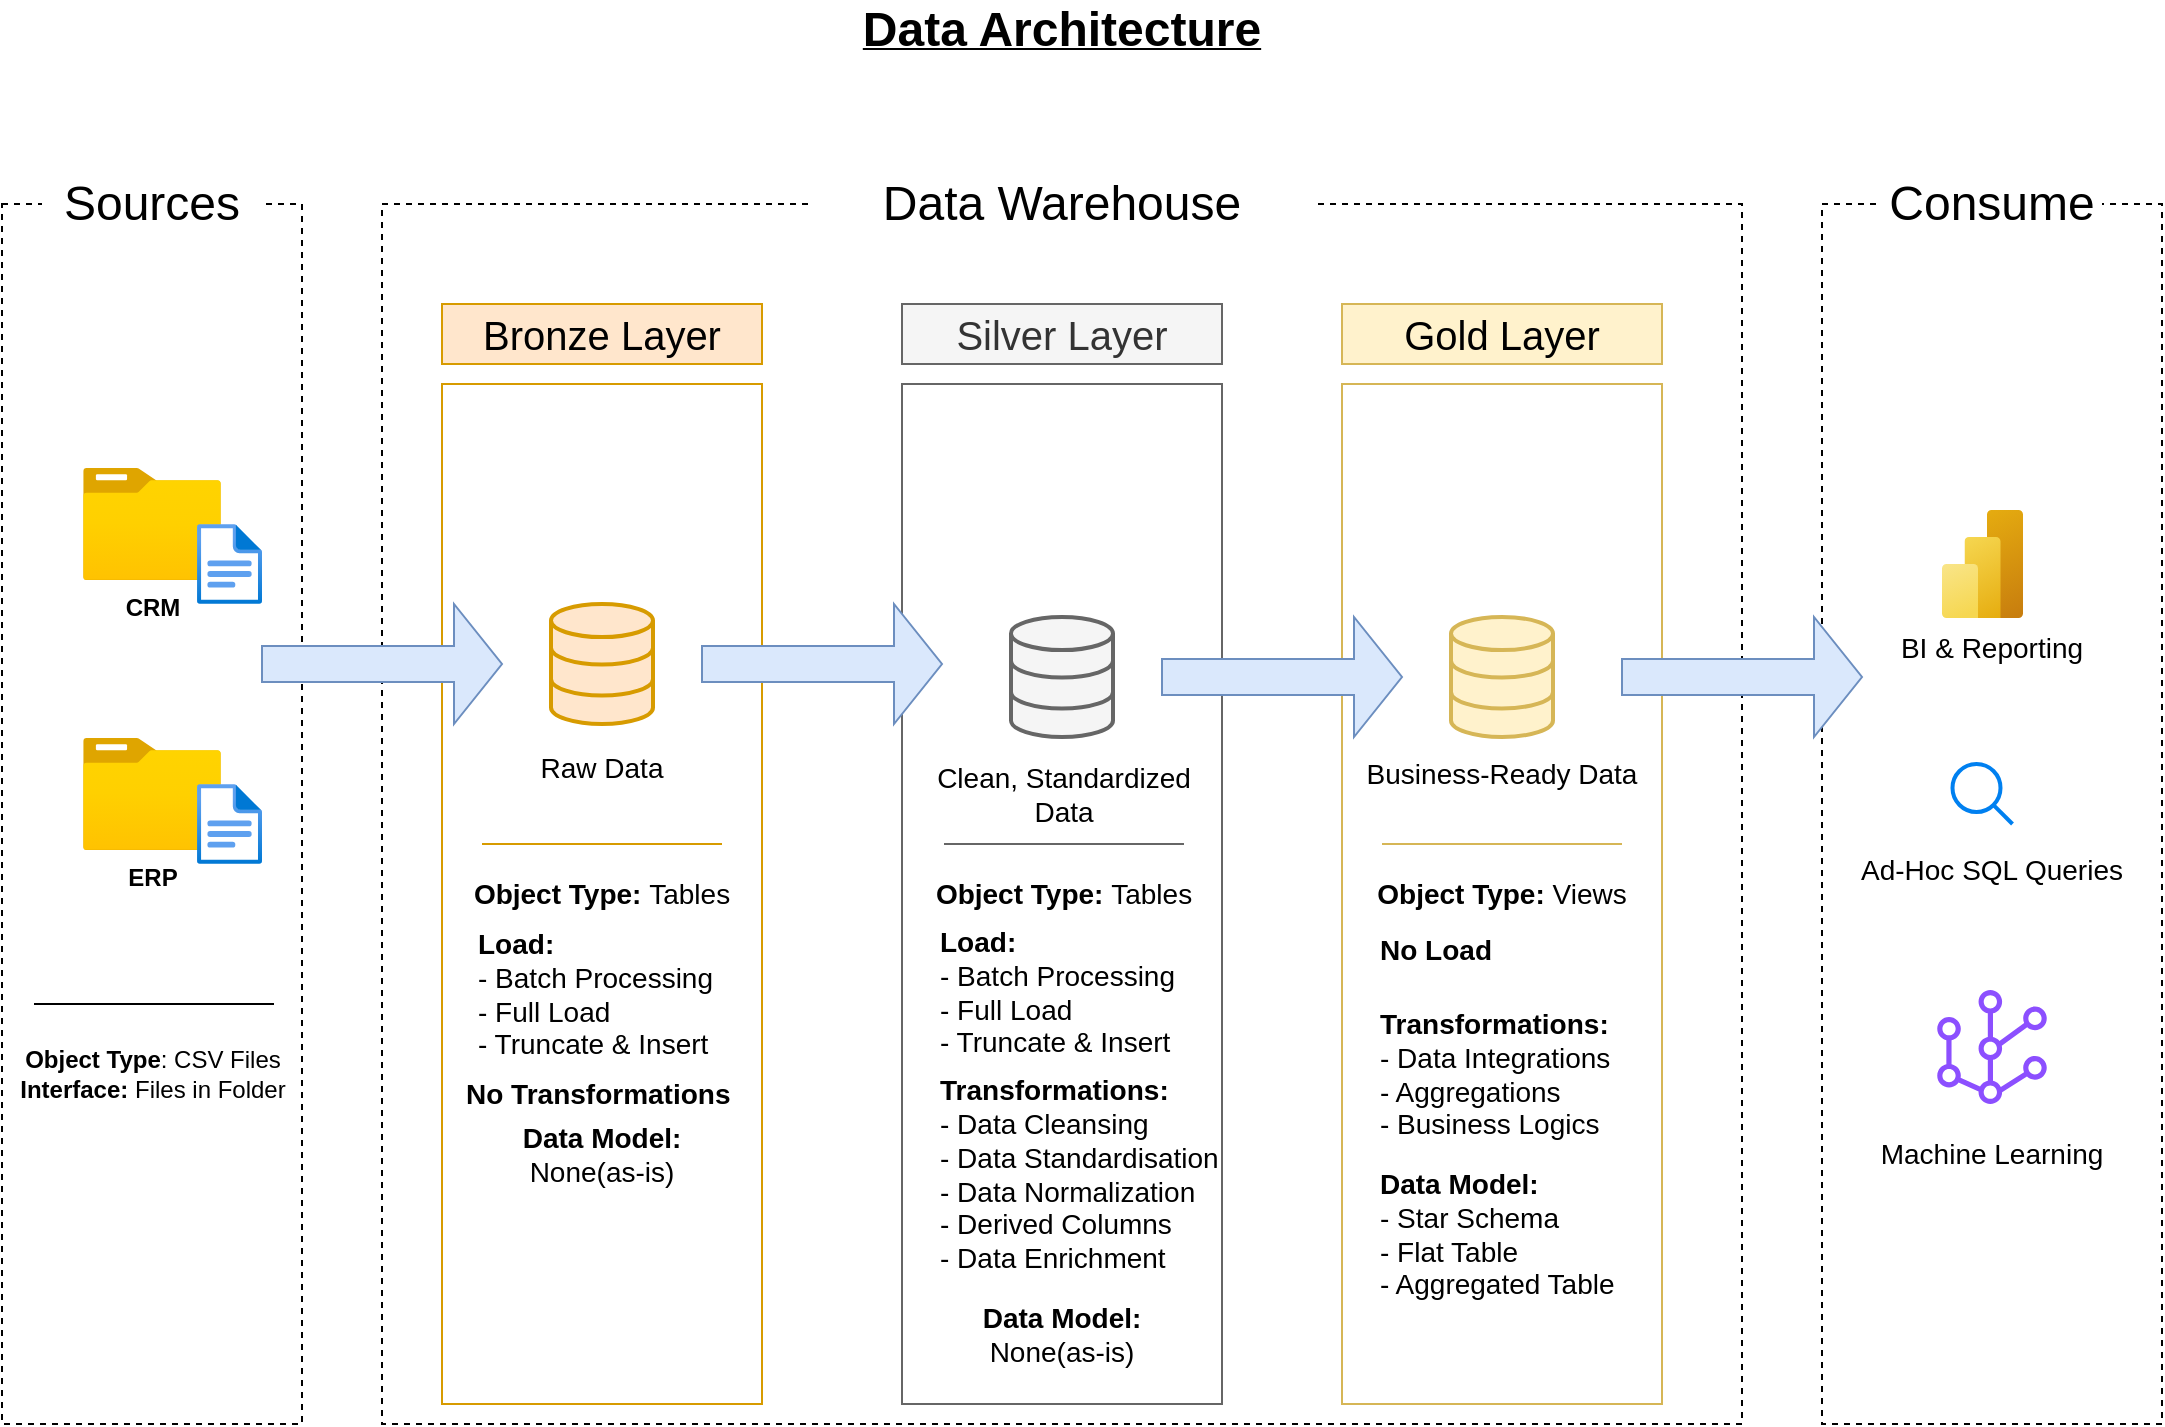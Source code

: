 <mxfile version="27.0.9">
  <diagram name="Page-1" id="00c3hi_yShrSDDQz0J8D">
    <mxGraphModel dx="1661" dy="976" grid="1" gridSize="10" guides="1" tooltips="1" connect="1" arrows="1" fold="1" page="0" pageScale="1" pageWidth="827" pageHeight="1169" math="0" shadow="0">
      <root>
        <mxCell id="0" />
        <mxCell id="1" parent="0" />
        <mxCell id="i_juG5JywFrtHg0-w_rq-5" value="" style="rounded=0;whiteSpace=wrap;html=1;fillColor=none;dashed=1;movable=1;resizable=1;rotatable=1;deletable=1;editable=1;locked=0;connectable=1;" vertex="1" parent="1">
          <mxGeometry x="50" y="160" width="680" height="610" as="geometry" />
        </mxCell>
        <mxCell id="i_juG5JywFrtHg0-w_rq-2" value="" style="rounded=0;whiteSpace=wrap;html=1;fillColor=none;dashed=1;movable=1;resizable=1;rotatable=1;deletable=1;editable=1;locked=0;connectable=1;" vertex="1" parent="1">
          <mxGeometry x="-140" y="160" width="150" height="610" as="geometry" />
        </mxCell>
        <mxCell id="i_juG5JywFrtHg0-w_rq-3" value="&lt;font style=&quot;font-size: 24px;&quot;&gt;Sources&lt;/font&gt;" style="rounded=0;whiteSpace=wrap;html=1;fillColor=default;strokeColor=none;" vertex="1" parent="1">
          <mxGeometry x="-120" y="147" width="110" height="25" as="geometry" />
        </mxCell>
        <mxCell id="i_juG5JywFrtHg0-w_rq-6" value="&lt;font style=&quot;font-size: 24px;&quot;&gt;Data Warehouse&lt;/font&gt;" style="rounded=0;whiteSpace=wrap;html=1;fillColor=default;strokeColor=none;" vertex="1" parent="1">
          <mxGeometry x="265" y="147" width="250" height="25" as="geometry" />
        </mxCell>
        <mxCell id="Be87at6GzKaMUq3B2Rep-4" value="" style="rounded=0;whiteSpace=wrap;html=1;fillColor=none;dashed=1;" vertex="1" parent="1">
          <mxGeometry x="770" y="160" width="170" height="610" as="geometry" />
        </mxCell>
        <mxCell id="Be87at6GzKaMUq3B2Rep-3" value="&lt;font style=&quot;font-size: 24px;&quot;&gt;Consume&lt;/font&gt;" style="rounded=0;whiteSpace=wrap;html=1;fillColor=default;strokeColor=none;" vertex="1" parent="1">
          <mxGeometry x="800" y="147" width="110" height="25" as="geometry" />
        </mxCell>
        <mxCell id="Be87at6GzKaMUq3B2Rep-7" value="&lt;font style=&quot;font-size: 20px;&quot;&gt;Bronze Layer&lt;/font&gt;" style="rounded=0;whiteSpace=wrap;html=1;fillColor=#ffe6cc;strokeColor=#d79b00;" vertex="1" parent="1">
          <mxGeometry x="80" y="210" width="160" height="30" as="geometry" />
        </mxCell>
        <mxCell id="Be87at6GzKaMUq3B2Rep-8" value="" style="rounded=0;whiteSpace=wrap;html=1;fillColor=none;strokeColor=#d79b00;" vertex="1" parent="1">
          <mxGeometry x="80" y="250" width="160" height="510" as="geometry" />
        </mxCell>
        <mxCell id="Be87at6GzKaMUq3B2Rep-10" value="" style="rounded=0;whiteSpace=wrap;html=1;fillColor=none;strokeColor=#666666;fontColor=#333333;" vertex="1" parent="1">
          <mxGeometry x="310" y="250" width="160" height="510" as="geometry" />
        </mxCell>
        <mxCell id="Be87at6GzKaMUq3B2Rep-11" value="&lt;font style=&quot;font-size: 20px;&quot;&gt;Silver Layer&lt;/font&gt;" style="rounded=0;whiteSpace=wrap;html=1;fillColor=#f5f5f5;strokeColor=#666666;fontColor=#333333;" vertex="1" parent="1">
          <mxGeometry x="310" y="210" width="160" height="30" as="geometry" />
        </mxCell>
        <mxCell id="Be87at6GzKaMUq3B2Rep-12" value="" style="rounded=0;whiteSpace=wrap;html=1;fillColor=none;strokeColor=#d6b656;" vertex="1" parent="1">
          <mxGeometry x="530" y="250" width="160" height="510" as="geometry" />
        </mxCell>
        <mxCell id="Be87at6GzKaMUq3B2Rep-13" value="&lt;font style=&quot;font-size: 20px;&quot;&gt;Gold&lt;/font&gt;&lt;span style=&quot;font-size: 20px; background-color: transparent; color: light-dark(rgb(0, 0, 0), rgb(255, 255, 255));&quot;&gt;&amp;nbsp;Layer&lt;/span&gt;" style="rounded=0;whiteSpace=wrap;html=1;fillColor=#fff2cc;strokeColor=#d6b656;" vertex="1" parent="1">
          <mxGeometry x="530" y="210" width="160" height="30" as="geometry" />
        </mxCell>
        <mxCell id="Be87at6GzKaMUq3B2Rep-14" value="&lt;b&gt;CRM&lt;/b&gt;" style="image;aspect=fixed;html=1;points=[];align=center;fontSize=12;image=img/lib/azure2/general/Folder_Blank.svg;" vertex="1" parent="1">
          <mxGeometry x="-99.5" y="292" width="69" height="56.0" as="geometry" />
        </mxCell>
        <mxCell id="Be87at6GzKaMUq3B2Rep-17" value="" style="image;aspect=fixed;html=1;points=[];align=center;fontSize=12;image=img/lib/azure2/general/File.svg;" vertex="1" parent="1">
          <mxGeometry x="-42.47" y="320" width="32.47" height="40" as="geometry" />
        </mxCell>
        <mxCell id="Be87at6GzKaMUq3B2Rep-18" value="&lt;b&gt;ERP&lt;/b&gt;" style="image;aspect=fixed;html=1;points=[];align=center;fontSize=12;image=img/lib/azure2/general/Folder_Blank.svg;" vertex="1" parent="1">
          <mxGeometry x="-99.5" y="427" width="69" height="56.0" as="geometry" />
        </mxCell>
        <mxCell id="Be87at6GzKaMUq3B2Rep-19" value="" style="image;aspect=fixed;html=1;points=[];align=center;fontSize=12;image=img/lib/azure2/general/File.svg;" vertex="1" parent="1">
          <mxGeometry x="-42.47" y="450" width="32.47" height="40" as="geometry" />
        </mxCell>
        <mxCell id="Be87at6GzKaMUq3B2Rep-22" value="" style="endArrow=none;html=1;rounded=0;" edge="1" parent="1">
          <mxGeometry width="50" height="50" relative="1" as="geometry">
            <mxPoint x="-4" y="560" as="sourcePoint" />
            <mxPoint x="-124" y="560" as="targetPoint" />
            <Array as="points" />
          </mxGeometry>
        </mxCell>
        <mxCell id="Be87at6GzKaMUq3B2Rep-23" value="&lt;b&gt;Object Type&lt;/b&gt;: CSV Files&lt;div&gt;&lt;b&gt;Interface:&lt;/b&gt; Files in Folder&lt;/div&gt;" style="text;html=1;align=center;verticalAlign=middle;whiteSpace=wrap;rounded=0;" vertex="1" parent="1">
          <mxGeometry x="-135.25" y="580" width="140.5" height="30" as="geometry" />
        </mxCell>
        <mxCell id="Be87at6GzKaMUq3B2Rep-25" value="" style="html=1;verticalLabelPosition=bottom;align=center;labelBackgroundColor=#ffffff;verticalAlign=top;strokeWidth=2;strokeColor=#D79B00;shadow=0;dashed=0;shape=mxgraph.ios7.icons.data;fillColor=#ffe6cc;" vertex="1" parent="1">
          <mxGeometry x="134.5" y="360" width="51" height="60" as="geometry" />
        </mxCell>
        <mxCell id="Be87at6GzKaMUq3B2Rep-26" value="" style="shape=singleArrow;whiteSpace=wrap;html=1;fillColor=#dae8fc;strokeColor=#6c8ebf;" vertex="1" parent="1">
          <mxGeometry x="-10" y="360" width="120" height="60" as="geometry" />
        </mxCell>
        <mxCell id="Be87at6GzKaMUq3B2Rep-30" value="" style="html=1;verticalLabelPosition=bottom;align=center;labelBackgroundColor=#ffffff;verticalAlign=top;strokeWidth=2;strokeColor=#666666;shadow=0;dashed=0;shape=mxgraph.ios7.icons.data;fillColor=#f5f5f5;fontColor=#333333;" vertex="1" parent="1">
          <mxGeometry x="364.5" y="366.5" width="51" height="60" as="geometry" />
        </mxCell>
        <mxCell id="Be87at6GzKaMUq3B2Rep-31" value="" style="html=1;verticalLabelPosition=bottom;align=center;labelBackgroundColor=#ffffff;verticalAlign=top;strokeWidth=2;strokeColor=#d6b656;shadow=0;dashed=0;shape=mxgraph.ios7.icons.data;fillColor=#fff2cc;" vertex="1" parent="1">
          <mxGeometry x="584.5" y="366.5" width="51" height="60" as="geometry" />
        </mxCell>
        <mxCell id="Be87at6GzKaMUq3B2Rep-33" value="" style="shape=singleArrow;whiteSpace=wrap;html=1;fillColor=#dae8fc;strokeColor=#6c8ebf;" vertex="1" parent="1">
          <mxGeometry x="210" y="360" width="120" height="60" as="geometry" />
        </mxCell>
        <mxCell id="Be87at6GzKaMUq3B2Rep-34" value="" style="shape=singleArrow;whiteSpace=wrap;html=1;fillColor=#dae8fc;strokeColor=#6c8ebf;" vertex="1" parent="1">
          <mxGeometry x="440" y="366.5" width="120" height="60" as="geometry" />
        </mxCell>
        <mxCell id="Be87at6GzKaMUq3B2Rep-35" value="" style="shape=singleArrow;whiteSpace=wrap;html=1;fillColor=#dae8fc;strokeColor=#6c8ebf;" vertex="1" parent="1">
          <mxGeometry x="670" y="366.5" width="120" height="60" as="geometry" />
        </mxCell>
        <mxCell id="Be87at6GzKaMUq3B2Rep-36" value="&lt;font style=&quot;font-size: 14px;&quot;&gt;Raw Data&lt;/font&gt;" style="text;html=1;align=center;verticalAlign=middle;whiteSpace=wrap;rounded=0;" vertex="1" parent="1">
          <mxGeometry x="110" y="427" width="100" height="30" as="geometry" />
        </mxCell>
        <mxCell id="Be87at6GzKaMUq3B2Rep-37" value="&lt;font style=&quot;font-size: 14px;&quot;&gt;Clean, Standardized Data&lt;/font&gt;" style="text;html=1;align=center;verticalAlign=middle;whiteSpace=wrap;rounded=0;" vertex="1" parent="1">
          <mxGeometry x="311" y="440" width="160" height="30" as="geometry" />
        </mxCell>
        <mxCell id="Be87at6GzKaMUq3B2Rep-38" value="&lt;font style=&quot;font-size: 14px;&quot;&gt;Business-Ready Data&lt;/font&gt;" style="text;html=1;align=center;verticalAlign=middle;whiteSpace=wrap;rounded=0;" vertex="1" parent="1">
          <mxGeometry x="530" y="430" width="160" height="30" as="geometry" />
        </mxCell>
        <mxCell id="Be87at6GzKaMUq3B2Rep-39" value="" style="endArrow=none;html=1;rounded=0;fillColor=#ffe6cc;strokeColor=#d79b00;" edge="1" parent="1">
          <mxGeometry width="50" height="50" relative="1" as="geometry">
            <mxPoint x="220" y="480" as="sourcePoint" />
            <mxPoint x="100" y="480" as="targetPoint" />
            <Array as="points" />
          </mxGeometry>
        </mxCell>
        <mxCell id="Be87at6GzKaMUq3B2Rep-40" value="" style="endArrow=none;html=1;rounded=0;fillColor=#f5f5f5;strokeColor=#666666;" edge="1" parent="1">
          <mxGeometry width="50" height="50" relative="1" as="geometry">
            <mxPoint x="451" y="480" as="sourcePoint" />
            <mxPoint x="331" y="480" as="targetPoint" />
            <Array as="points" />
          </mxGeometry>
        </mxCell>
        <mxCell id="Be87at6GzKaMUq3B2Rep-41" value="" style="endArrow=none;html=1;rounded=0;fillColor=#fff2cc;strokeColor=#d6b656;" edge="1" parent="1">
          <mxGeometry width="50" height="50" relative="1" as="geometry">
            <mxPoint x="670" y="480" as="sourcePoint" />
            <mxPoint x="550" y="480" as="targetPoint" />
            <Array as="points" />
          </mxGeometry>
        </mxCell>
        <mxCell id="Be87at6GzKaMUq3B2Rep-42" value="&lt;font style=&quot;font-size: 14px;&quot;&gt;&lt;b&gt;Object Type: &lt;/b&gt;Tables&lt;/font&gt;" style="text;html=1;align=center;verticalAlign=middle;whiteSpace=wrap;rounded=0;" vertex="1" parent="1">
          <mxGeometry x="80" y="490" width="160" height="30" as="geometry" />
        </mxCell>
        <mxCell id="Be87at6GzKaMUq3B2Rep-43" value="&lt;b style=&quot;&quot;&gt;&lt;font style=&quot;font-size: 14px;&quot;&gt;Load:&amp;nbsp;&lt;/font&gt;&lt;/b&gt;&lt;div&gt;&lt;font style=&quot;font-size: 14px;&quot;&gt;- Batch Processing&amp;nbsp;&lt;/font&gt;&lt;/div&gt;&lt;div&gt;&lt;font style=&quot;font-size: 14px;&quot;&gt;- Full Load&lt;/font&gt;&lt;/div&gt;&lt;div&gt;&lt;font style=&quot;font-size: 14px;&quot;&gt;- Truncate &amp;amp; Insert&lt;/font&gt;&lt;/div&gt;" style="text;html=1;align=left;verticalAlign=middle;whiteSpace=wrap;rounded=0;labelPosition=center;verticalLabelPosition=middle;" vertex="1" parent="1">
          <mxGeometry x="96" y="530" width="164" height="50" as="geometry" />
        </mxCell>
        <mxCell id="Be87at6GzKaMUq3B2Rep-44" value="&lt;span style=&quot;font-size: 14px;&quot;&gt;&lt;b&gt;No Transformations&lt;/b&gt;&lt;/span&gt;" style="text;html=1;align=left;verticalAlign=middle;whiteSpace=wrap;rounded=0;labelPosition=center;verticalLabelPosition=middle;" vertex="1" parent="1">
          <mxGeometry x="90" y="580" width="164" height="50" as="geometry" />
        </mxCell>
        <mxCell id="Be87at6GzKaMUq3B2Rep-45" value="&lt;span style=&quot;font-size: 14px;&quot;&gt;&lt;b&gt;Data Model: &lt;/b&gt;None(as-is)&lt;/span&gt;" style="text;html=1;align=center;verticalAlign=middle;whiteSpace=wrap;rounded=0;labelPosition=center;verticalLabelPosition=middle;" vertex="1" parent="1">
          <mxGeometry x="90" y="610" width="140" height="50" as="geometry" />
        </mxCell>
        <mxCell id="Be87at6GzKaMUq3B2Rep-46" value="&lt;font style=&quot;font-size: 14px;&quot;&gt;&lt;b&gt;Object Type: &lt;/b&gt;Tables&lt;/font&gt;" style="text;html=1;align=center;verticalAlign=middle;whiteSpace=wrap;rounded=0;" vertex="1" parent="1">
          <mxGeometry x="311" y="490" width="160" height="30" as="geometry" />
        </mxCell>
        <mxCell id="Be87at6GzKaMUq3B2Rep-47" value="&lt;b style=&quot;&quot;&gt;&lt;font style=&quot;font-size: 14px;&quot;&gt;Load:&amp;nbsp;&lt;/font&gt;&lt;/b&gt;&lt;div&gt;&lt;font style=&quot;font-size: 14px;&quot;&gt;- Batch Processing&amp;nbsp;&lt;/font&gt;&lt;/div&gt;&lt;div&gt;&lt;font style=&quot;font-size: 14px;&quot;&gt;- Full Load&lt;/font&gt;&lt;/div&gt;&lt;div&gt;&lt;font style=&quot;font-size: 14px;&quot;&gt;- Truncate &amp;amp; Insert&lt;/font&gt;&lt;/div&gt;" style="text;html=1;align=left;verticalAlign=middle;whiteSpace=wrap;rounded=0;labelPosition=center;verticalLabelPosition=middle;" vertex="1" parent="1">
          <mxGeometry x="327" y="529" width="164" height="50" as="geometry" />
        </mxCell>
        <mxCell id="Be87at6GzKaMUq3B2Rep-48" value="&lt;span style=&quot;font-size: 14px;&quot;&gt;&lt;b&gt;Transformations:&lt;/b&gt;&lt;/span&gt;&lt;div&gt;&lt;span style=&quot;font-size: 14px;&quot;&gt;- Data Cleansing&lt;/span&gt;&lt;/div&gt;&lt;div&gt;&lt;span style=&quot;font-size: 14px;&quot;&gt;- Data Standardisation&lt;br&gt;- Data Normalization&lt;/span&gt;&lt;/div&gt;&lt;div&gt;&lt;span style=&quot;font-size: 14px;&quot;&gt;- Derived Columns&lt;/span&gt;&lt;/div&gt;&lt;div&gt;&lt;span style=&quot;font-size: 14px;&quot;&gt;- Data Enrichment&lt;/span&gt;&lt;/div&gt;" style="text;html=1;align=left;verticalAlign=middle;whiteSpace=wrap;rounded=0;labelPosition=center;verticalLabelPosition=middle;" vertex="1" parent="1">
          <mxGeometry x="327" y="620" width="164" height="50" as="geometry" />
        </mxCell>
        <mxCell id="Be87at6GzKaMUq3B2Rep-49" value="&lt;span style=&quot;font-size: 14px;&quot;&gt;&lt;b&gt;Data Model: &lt;/b&gt;None(as-is)&lt;/span&gt;" style="text;html=1;align=center;verticalAlign=middle;whiteSpace=wrap;rounded=0;labelPosition=center;verticalLabelPosition=middle;" vertex="1" parent="1">
          <mxGeometry x="320" y="700" width="140" height="50" as="geometry" />
        </mxCell>
        <mxCell id="Be87at6GzKaMUq3B2Rep-50" value="&lt;font style=&quot;font-size: 14px;&quot;&gt;&lt;b&gt;Object Type: &lt;/b&gt;Views&lt;/font&gt;" style="text;html=1;align=center;verticalAlign=middle;whiteSpace=wrap;rounded=0;" vertex="1" parent="1">
          <mxGeometry x="530" y="490" width="160" height="30" as="geometry" />
        </mxCell>
        <mxCell id="Be87at6GzKaMUq3B2Rep-51" value="&lt;span style=&quot;font-size: 14px;&quot;&gt;&lt;b&gt;No Load&lt;/b&gt;&lt;/span&gt;" style="text;html=1;align=left;verticalAlign=middle;whiteSpace=wrap;rounded=0;labelPosition=center;verticalLabelPosition=middle;" vertex="1" parent="1">
          <mxGeometry x="547" y="508" width="164" height="50" as="geometry" />
        </mxCell>
        <mxCell id="Be87at6GzKaMUq3B2Rep-52" value="&lt;span style=&quot;font-size: 14px;&quot;&gt;&lt;b&gt;Transformations:&lt;/b&gt;&lt;/span&gt;&lt;div&gt;&lt;span style=&quot;font-size: 14px;&quot;&gt;- Data Integrations&lt;/span&gt;&lt;/div&gt;&lt;div&gt;&lt;span style=&quot;font-size: 14px;&quot;&gt;- Aggregations&lt;/span&gt;&lt;/div&gt;&lt;div&gt;&lt;span style=&quot;font-size: 14px;&quot;&gt;- Business Logics&lt;/span&gt;&lt;/div&gt;" style="text;html=1;align=left;verticalAlign=middle;whiteSpace=wrap;rounded=0;labelPosition=center;verticalLabelPosition=middle;" vertex="1" parent="1">
          <mxGeometry x="547" y="570" width="164" height="50" as="geometry" />
        </mxCell>
        <mxCell id="Be87at6GzKaMUq3B2Rep-53" value="&lt;span style=&quot;font-size: 14px;&quot;&gt;&lt;b&gt;Data Model:&amp;nbsp;&lt;/b&gt;&lt;/span&gt;&lt;div&gt;&lt;span style=&quot;font-size: 14px;&quot;&gt;- Star Schema&lt;/span&gt;&lt;/div&gt;&lt;div&gt;&lt;span style=&quot;font-size: 14px;&quot;&gt;- Flat Table&lt;/span&gt;&lt;/div&gt;&lt;div&gt;&lt;span style=&quot;font-size: 14px;&quot;&gt;- Aggregated Table&lt;/span&gt;&lt;/div&gt;" style="text;html=1;align=left;verticalAlign=middle;whiteSpace=wrap;rounded=0;labelPosition=center;verticalLabelPosition=middle;" vertex="1" parent="1">
          <mxGeometry x="547" y="650" width="140" height="50" as="geometry" />
        </mxCell>
        <mxCell id="Be87at6GzKaMUq3B2Rep-54" value="" style="image;aspect=fixed;html=1;points=[];align=center;fontSize=12;image=img/lib/azure2/analytics/Power_BI_Embedded.svg;" vertex="1" parent="1">
          <mxGeometry x="830" y="313" width="40.5" height="54" as="geometry" />
        </mxCell>
        <mxCell id="Be87at6GzKaMUq3B2Rep-57" value="&lt;span style=&quot;font-size: 14px;&quot;&gt;BI &amp;amp; Reporting&lt;/span&gt;" style="text;html=1;align=center;verticalAlign=middle;whiteSpace=wrap;rounded=0;" vertex="1" parent="1">
          <mxGeometry x="775" y="367" width="160" height="30" as="geometry" />
        </mxCell>
        <mxCell id="Be87at6GzKaMUq3B2Rep-58" value="" style="html=1;verticalLabelPosition=bottom;align=center;labelBackgroundColor=#ffffff;verticalAlign=top;strokeWidth=2;strokeColor=#0080F0;shadow=0;dashed=0;shape=mxgraph.ios7.icons.looking_glass;" vertex="1" parent="1">
          <mxGeometry x="835.25" y="440" width="30" height="30" as="geometry" />
        </mxCell>
        <mxCell id="Be87at6GzKaMUq3B2Rep-59" value="&lt;span style=&quot;font-size: 14px;&quot;&gt;Ad-Hoc SQL Queries&lt;/span&gt;" style="text;html=1;align=center;verticalAlign=middle;whiteSpace=wrap;rounded=0;" vertex="1" parent="1">
          <mxGeometry x="775" y="478" width="160" height="30" as="geometry" />
        </mxCell>
        <mxCell id="Be87at6GzKaMUq3B2Rep-60" value="" style="sketch=0;outlineConnect=0;fontColor=#232F3E;gradientColor=none;fillColor=#8C4FFF;strokeColor=none;dashed=0;verticalLabelPosition=bottom;verticalAlign=top;align=center;html=1;fontSize=12;fontStyle=0;aspect=fixed;pointerEvents=1;shape=mxgraph.aws4.mesh;" vertex="1" parent="1">
          <mxGeometry x="826.13" y="553" width="57.74" height="57" as="geometry" />
        </mxCell>
        <mxCell id="Be87at6GzKaMUq3B2Rep-61" value="&lt;span style=&quot;font-size: 14px;&quot;&gt;Machine Learning&lt;/span&gt;" style="text;html=1;align=center;verticalAlign=middle;whiteSpace=wrap;rounded=0;" vertex="1" parent="1">
          <mxGeometry x="775" y="620" width="160" height="30" as="geometry" />
        </mxCell>
        <mxCell id="Be87at6GzKaMUq3B2Rep-62" value="&lt;b style=&quot;&quot;&gt;&lt;u style=&quot;&quot;&gt;&lt;font style=&quot;font-size: 24px;&quot;&gt;Data Architecture&lt;/font&gt;&lt;/u&gt;&lt;/b&gt;" style="rounded=0;whiteSpace=wrap;html=1;fillColor=default;strokeColor=none;" vertex="1" parent="1">
          <mxGeometry x="265" y="60" width="250" height="25" as="geometry" />
        </mxCell>
      </root>
    </mxGraphModel>
  </diagram>
</mxfile>
